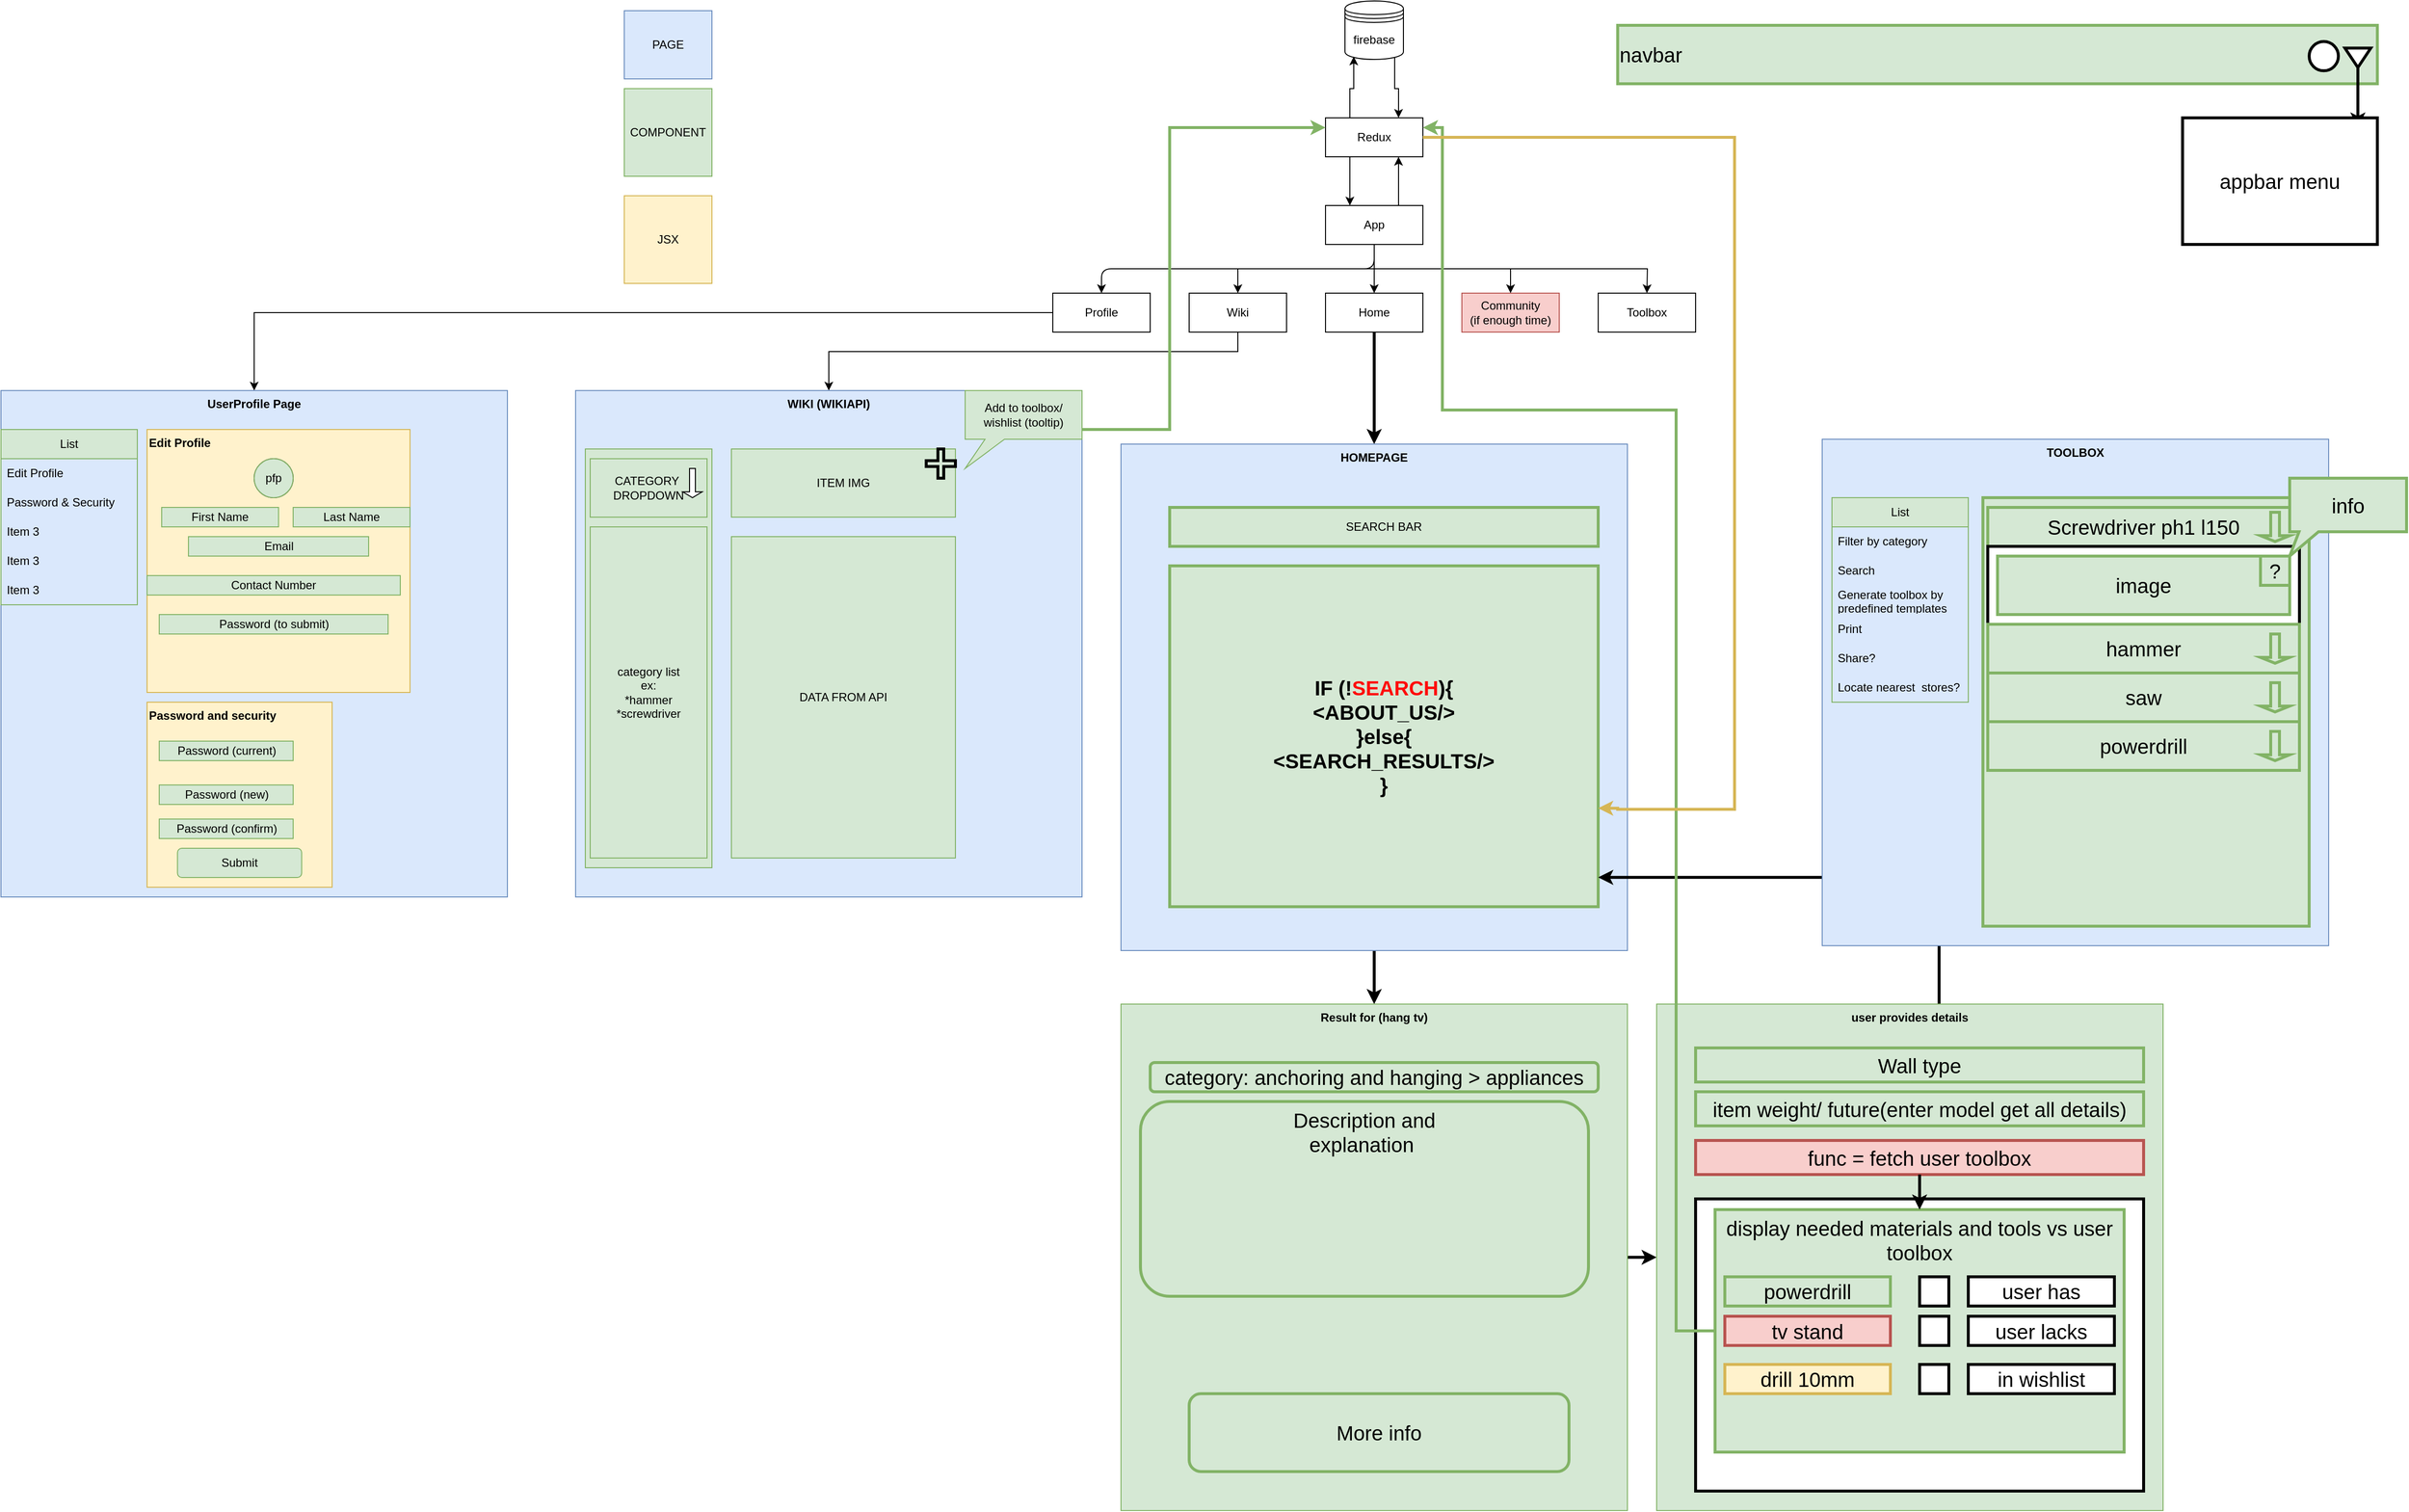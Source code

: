 <mxfile version="20.8.23" type="github">
  <diagram name="Page-1" id="2c0d36ab-eaac-3732-788b-9136903baeff">
    <mxGraphModel dx="8080" dy="4667" grid="1" gridSize="10" guides="1" tooltips="1" connect="1" arrows="1" fold="1" page="1" pageScale="1.5" pageWidth="1654" pageHeight="1169" background="none" math="0" shadow="0">
      <root>
        <mxCell id="0" />
        <mxCell id="1" parent="0" />
        <mxCell id="G5pGbf08PNdvRAmgkb_J-200" style="edgeStyle=orthogonalEdgeStyle;rounded=0;orthogonalLoop=1;jettySize=auto;html=1;exitX=0.85;exitY=0.95;exitDx=0;exitDy=0;exitPerimeter=0;entryX=0.75;entryY=0;entryDx=0;entryDy=0;" edge="1" parent="1" source="G5pGbf08PNdvRAmgkb_J-149" target="G5pGbf08PNdvRAmgkb_J-193">
          <mxGeometry relative="1" as="geometry" />
        </mxCell>
        <mxCell id="G5pGbf08PNdvRAmgkb_J-149" value="firebase" style="shape=datastore;whiteSpace=wrap;html=1;" vertex="1" parent="1">
          <mxGeometry x="1390" y="10" width="60" height="60" as="geometry" />
        </mxCell>
        <mxCell id="G5pGbf08PNdvRAmgkb_J-195" style="edgeStyle=orthogonalEdgeStyle;rounded=0;orthogonalLoop=1;jettySize=auto;html=1;exitX=0.75;exitY=0;exitDx=0;exitDy=0;entryX=0.75;entryY=1;entryDx=0;entryDy=0;" edge="1" parent="1" source="G5pGbf08PNdvRAmgkb_J-182" target="G5pGbf08PNdvRAmgkb_J-193">
          <mxGeometry relative="1" as="geometry" />
        </mxCell>
        <mxCell id="G5pGbf08PNdvRAmgkb_J-182" value="App" style="whiteSpace=wrap;html=1;" vertex="1" parent="1">
          <mxGeometry x="1370" y="220" width="100" height="40" as="geometry" />
        </mxCell>
        <mxCell id="G5pGbf08PNdvRAmgkb_J-202" style="edgeStyle=orthogonalEdgeStyle;rounded=0;orthogonalLoop=1;jettySize=auto;html=1;entryX=0.5;entryY=0;entryDx=0;entryDy=0;" edge="1" parent="1" source="G5pGbf08PNdvRAmgkb_J-183" target="G5pGbf08PNdvRAmgkb_J-201">
          <mxGeometry relative="1" as="geometry" />
        </mxCell>
        <mxCell id="G5pGbf08PNdvRAmgkb_J-183" value="Profile" style="whiteSpace=wrap;html=1;" vertex="1" parent="1">
          <mxGeometry x="1090" y="310" width="100" height="40" as="geometry" />
        </mxCell>
        <mxCell id="G5pGbf08PNdvRAmgkb_J-184" value="" style="edgeStyle=elbowEdgeStyle;elbow=vertical;html=1;rounded=1;curved=0;sourcePerimeterSpacing=0;targetPerimeterSpacing=0;startSize=6;endSize=6;" edge="1" parent="1" source="G5pGbf08PNdvRAmgkb_J-182" target="G5pGbf08PNdvRAmgkb_J-183">
          <mxGeometry relative="1" as="geometry" />
        </mxCell>
        <mxCell id="G5pGbf08PNdvRAmgkb_J-185" style="edgeStyle=orthogonalEdgeStyle;rounded=0;orthogonalLoop=1;jettySize=auto;html=1;exitX=0.5;exitY=1;exitDx=0;exitDy=0;" edge="1" parent="1" source="G5pGbf08PNdvRAmgkb_J-182">
          <mxGeometry relative="1" as="geometry">
            <mxPoint x="1700" y="310" as="targetPoint" />
          </mxGeometry>
        </mxCell>
        <mxCell id="G5pGbf08PNdvRAmgkb_J-243" style="edgeStyle=orthogonalEdgeStyle;rounded=0;orthogonalLoop=1;jettySize=auto;html=1;" edge="1" parent="1" source="G5pGbf08PNdvRAmgkb_J-186" target="G5pGbf08PNdvRAmgkb_J-233">
          <mxGeometry relative="1" as="geometry">
            <Array as="points">
              <mxPoint x="1280" y="370" />
              <mxPoint x="860" y="370" />
            </Array>
          </mxGeometry>
        </mxCell>
        <mxCell id="G5pGbf08PNdvRAmgkb_J-186" value="Wiki" style="whiteSpace=wrap;html=1;" vertex="1" parent="1">
          <mxGeometry x="1230" y="310" width="100" height="40" as="geometry" />
        </mxCell>
        <mxCell id="G5pGbf08PNdvRAmgkb_J-187" style="edgeStyle=orthogonalEdgeStyle;rounded=0;orthogonalLoop=1;jettySize=auto;html=1;entryX=0.5;entryY=0;entryDx=0;entryDy=0;exitX=0.5;exitY=1;exitDx=0;exitDy=0;" edge="1" parent="1" source="G5pGbf08PNdvRAmgkb_J-182" target="G5pGbf08PNdvRAmgkb_J-186">
          <mxGeometry relative="1" as="geometry" />
        </mxCell>
        <mxCell id="G5pGbf08PNdvRAmgkb_J-245" style="edgeStyle=orthogonalEdgeStyle;rounded=0;orthogonalLoop=1;jettySize=auto;html=1;entryX=0.5;entryY=0;entryDx=0;entryDy=0;strokeWidth=3;" edge="1" parent="1" source="G5pGbf08PNdvRAmgkb_J-188" target="G5pGbf08PNdvRAmgkb_J-244">
          <mxGeometry relative="1" as="geometry" />
        </mxCell>
        <mxCell id="G5pGbf08PNdvRAmgkb_J-188" value="Home" style="whiteSpace=wrap;html=1;" vertex="1" parent="1">
          <mxGeometry x="1370" y="310" width="100" height="40" as="geometry" />
        </mxCell>
        <mxCell id="G5pGbf08PNdvRAmgkb_J-189" style="edgeStyle=orthogonalEdgeStyle;rounded=0;orthogonalLoop=1;jettySize=auto;html=1;exitX=0.5;exitY=1;exitDx=0;exitDy=0;" edge="1" parent="1" source="G5pGbf08PNdvRAmgkb_J-182" target="G5pGbf08PNdvRAmgkb_J-188">
          <mxGeometry relative="1" as="geometry" />
        </mxCell>
        <mxCell id="G5pGbf08PNdvRAmgkb_J-190" value="Community&lt;br&gt;(if enough time)" style="whiteSpace=wrap;html=1;fillColor=#f8cecc;strokeColor=#b85450;" vertex="1" parent="1">
          <mxGeometry x="1510" y="310" width="100" height="40" as="geometry" />
        </mxCell>
        <mxCell id="G5pGbf08PNdvRAmgkb_J-191" style="edgeStyle=orthogonalEdgeStyle;rounded=0;orthogonalLoop=1;jettySize=auto;html=1;exitX=0.5;exitY=1;exitDx=0;exitDy=0;" edge="1" parent="1" source="G5pGbf08PNdvRAmgkb_J-182" target="G5pGbf08PNdvRAmgkb_J-190">
          <mxGeometry relative="1" as="geometry" />
        </mxCell>
        <mxCell id="G5pGbf08PNdvRAmgkb_J-196" style="edgeStyle=orthogonalEdgeStyle;rounded=0;orthogonalLoop=1;jettySize=auto;html=1;exitX=0.25;exitY=1;exitDx=0;exitDy=0;entryX=0.25;entryY=0;entryDx=0;entryDy=0;" edge="1" parent="1" source="G5pGbf08PNdvRAmgkb_J-193" target="G5pGbf08PNdvRAmgkb_J-182">
          <mxGeometry relative="1" as="geometry" />
        </mxCell>
        <mxCell id="G5pGbf08PNdvRAmgkb_J-199" style="edgeStyle=orthogonalEdgeStyle;rounded=0;orthogonalLoop=1;jettySize=auto;html=1;exitX=0.25;exitY=0;exitDx=0;exitDy=0;entryX=0.15;entryY=0.95;entryDx=0;entryDy=0;entryPerimeter=0;" edge="1" parent="1" source="G5pGbf08PNdvRAmgkb_J-193" target="G5pGbf08PNdvRAmgkb_J-149">
          <mxGeometry relative="1" as="geometry" />
        </mxCell>
        <mxCell id="G5pGbf08PNdvRAmgkb_J-193" value="Redux" style="whiteSpace=wrap;html=1;" vertex="1" parent="1">
          <mxGeometry x="1370" y="130" width="100" height="40" as="geometry" />
        </mxCell>
        <mxCell id="G5pGbf08PNdvRAmgkb_J-194" value="Toolbox" style="whiteSpace=wrap;html=1;" vertex="1" parent="1">
          <mxGeometry x="1650" y="310" width="100" height="40" as="geometry" />
        </mxCell>
        <mxCell id="G5pGbf08PNdvRAmgkb_J-201" value="&lt;b&gt;UserProfile Page&lt;/b&gt;" style="whiteSpace=wrap;html=1;aspect=fixed;verticalAlign=top;fillColor=#dae8fc;strokeColor=#6c8ebf;" vertex="1" parent="1">
          <mxGeometry x="10" y="410" width="520" height="520" as="geometry" />
        </mxCell>
        <mxCell id="G5pGbf08PNdvRAmgkb_J-204" value="List" style="swimlane;fontStyle=0;childLayout=stackLayout;horizontal=1;startSize=30;horizontalStack=0;resizeParent=1;resizeParentMax=0;resizeLast=0;collapsible=1;marginBottom=0;whiteSpace=wrap;html=1;fillColor=#d5e8d4;strokeColor=#82b366;" vertex="1" parent="1">
          <mxGeometry x="10" y="450" width="140" height="180" as="geometry" />
        </mxCell>
        <mxCell id="G5pGbf08PNdvRAmgkb_J-205" value="Edit Profile" style="text;strokeColor=none;fillColor=none;align=left;verticalAlign=middle;spacingLeft=4;spacingRight=4;overflow=hidden;points=[[0,0.5],[1,0.5]];portConstraint=eastwest;rotatable=0;whiteSpace=wrap;html=1;" vertex="1" parent="G5pGbf08PNdvRAmgkb_J-204">
          <mxGeometry y="30" width="140" height="30" as="geometry" />
        </mxCell>
        <mxCell id="G5pGbf08PNdvRAmgkb_J-206" value="Password &amp;amp; Security" style="text;strokeColor=none;fillColor=none;align=left;verticalAlign=middle;spacingLeft=4;spacingRight=4;overflow=hidden;points=[[0,0.5],[1,0.5]];portConstraint=eastwest;rotatable=0;whiteSpace=wrap;html=1;" vertex="1" parent="G5pGbf08PNdvRAmgkb_J-204">
          <mxGeometry y="60" width="140" height="30" as="geometry" />
        </mxCell>
        <mxCell id="G5pGbf08PNdvRAmgkb_J-207" value="Item 3" style="text;strokeColor=none;fillColor=none;align=left;verticalAlign=middle;spacingLeft=4;spacingRight=4;overflow=hidden;points=[[0,0.5],[1,0.5]];portConstraint=eastwest;rotatable=0;whiteSpace=wrap;html=1;" vertex="1" parent="G5pGbf08PNdvRAmgkb_J-204">
          <mxGeometry y="90" width="140" height="30" as="geometry" />
        </mxCell>
        <mxCell id="G5pGbf08PNdvRAmgkb_J-208" value="Item 3" style="text;strokeColor=none;fillColor=none;align=left;verticalAlign=middle;spacingLeft=4;spacingRight=4;overflow=hidden;points=[[0,0.5],[1,0.5]];portConstraint=eastwest;rotatable=0;whiteSpace=wrap;html=1;" vertex="1" parent="G5pGbf08PNdvRAmgkb_J-204">
          <mxGeometry y="120" width="140" height="30" as="geometry" />
        </mxCell>
        <mxCell id="G5pGbf08PNdvRAmgkb_J-209" value="Item 3" style="text;strokeColor=none;fillColor=none;align=left;verticalAlign=middle;spacingLeft=4;spacingRight=4;overflow=hidden;points=[[0,0.5],[1,0.5]];portConstraint=eastwest;rotatable=0;whiteSpace=wrap;html=1;" vertex="1" parent="G5pGbf08PNdvRAmgkb_J-204">
          <mxGeometry y="150" width="140" height="30" as="geometry" />
        </mxCell>
        <mxCell id="G5pGbf08PNdvRAmgkb_J-210" value="Edit Profile" style="whiteSpace=wrap;html=1;aspect=fixed;verticalAlign=top;align=left;fontStyle=1;fillColor=#fff2cc;strokeColor=#d6b656;" vertex="1" parent="1">
          <mxGeometry x="160" y="450" width="270" height="270" as="geometry" />
        </mxCell>
        <mxCell id="G5pGbf08PNdvRAmgkb_J-212" value="pfp" style="ellipse;whiteSpace=wrap;html=1;aspect=fixed;" vertex="1" parent="1">
          <mxGeometry x="270" y="480" width="40" height="40" as="geometry" />
        </mxCell>
        <mxCell id="G5pGbf08PNdvRAmgkb_J-213" value="First Name" style="rounded=0;whiteSpace=wrap;html=1;" vertex="1" parent="1">
          <mxGeometry x="175" y="530" width="120" height="20" as="geometry" />
        </mxCell>
        <mxCell id="G5pGbf08PNdvRAmgkb_J-214" value="Last Name" style="rounded=0;whiteSpace=wrap;html=1;" vertex="1" parent="1">
          <mxGeometry x="310" y="530" width="120" height="20" as="geometry" />
        </mxCell>
        <mxCell id="G5pGbf08PNdvRAmgkb_J-215" value="Email" style="rounded=0;whiteSpace=wrap;html=1;" vertex="1" parent="1">
          <mxGeometry x="202.5" y="560" width="185" height="20" as="geometry" />
        </mxCell>
        <mxCell id="G5pGbf08PNdvRAmgkb_J-216" value="Contact Number" style="rounded=0;whiteSpace=wrap;html=1;" vertex="1" parent="1">
          <mxGeometry x="160" y="600" width="260" height="20" as="geometry" />
        </mxCell>
        <mxCell id="G5pGbf08PNdvRAmgkb_J-217" value="Password (to submit)" style="rounded=0;whiteSpace=wrap;html=1;" vertex="1" parent="1">
          <mxGeometry x="172.5" y="640" width="235" height="20" as="geometry" />
        </mxCell>
        <mxCell id="G5pGbf08PNdvRAmgkb_J-218" value="Password and security" style="whiteSpace=wrap;html=1;aspect=fixed;verticalAlign=top;align=left;fontStyle=1;fillColor=#fff2cc;strokeColor=#d6b656;" vertex="1" parent="1">
          <mxGeometry x="160" y="730" width="190" height="190" as="geometry" />
        </mxCell>
        <mxCell id="G5pGbf08PNdvRAmgkb_J-219" value="Password (current)" style="rounded=0;whiteSpace=wrap;html=1;" vertex="1" parent="1">
          <mxGeometry x="172.5" y="770" width="137.5" height="20" as="geometry" />
        </mxCell>
        <mxCell id="G5pGbf08PNdvRAmgkb_J-220" value="Password (new)" style="rounded=0;whiteSpace=wrap;html=1;fillColor=#d5e8d4;strokeColor=#82b366;" vertex="1" parent="1">
          <mxGeometry x="172.5" y="815" width="137.5" height="20" as="geometry" />
        </mxCell>
        <mxCell id="G5pGbf08PNdvRAmgkb_J-221" value="Password (confirm)" style="rounded=0;whiteSpace=wrap;html=1;fillColor=#d5e8d4;strokeColor=#82b366;" vertex="1" parent="1">
          <mxGeometry x="172.5" y="850" width="137.5" height="20" as="geometry" />
        </mxCell>
        <mxCell id="G5pGbf08PNdvRAmgkb_J-222" value="Submit" style="rounded=1;whiteSpace=wrap;html=1;fillColor=#d5e8d4;strokeColor=#82b366;" vertex="1" parent="1">
          <mxGeometry x="191.25" y="880" width="127.5" height="30" as="geometry" />
        </mxCell>
        <mxCell id="G5pGbf08PNdvRAmgkb_J-223" value="pfp" style="ellipse;whiteSpace=wrap;html=1;aspect=fixed;fillColor=#d5e8d4;strokeColor=#82b366;" vertex="1" parent="1">
          <mxGeometry x="270" y="480" width="40" height="40" as="geometry" />
        </mxCell>
        <mxCell id="G5pGbf08PNdvRAmgkb_J-224" value="First Name" style="rounded=0;whiteSpace=wrap;html=1;fillColor=#d5e8d4;strokeColor=#82b366;" vertex="1" parent="1">
          <mxGeometry x="175" y="530" width="120" height="20" as="geometry" />
        </mxCell>
        <mxCell id="G5pGbf08PNdvRAmgkb_J-225" value="Last Name" style="rounded=0;whiteSpace=wrap;html=1;fillColor=#d5e8d4;strokeColor=#82b366;" vertex="1" parent="1">
          <mxGeometry x="310" y="530" width="120" height="20" as="geometry" />
        </mxCell>
        <mxCell id="G5pGbf08PNdvRAmgkb_J-226" value="Email" style="rounded=0;whiteSpace=wrap;html=1;fillColor=#d5e8d4;strokeColor=#82b366;" vertex="1" parent="1">
          <mxGeometry x="202.5" y="560" width="185" height="20" as="geometry" />
        </mxCell>
        <mxCell id="G5pGbf08PNdvRAmgkb_J-227" value="Contact Number" style="rounded=0;whiteSpace=wrap;html=1;fillColor=#d5e8d4;strokeColor=#82b366;" vertex="1" parent="1">
          <mxGeometry x="160" y="600" width="260" height="20" as="geometry" />
        </mxCell>
        <mxCell id="G5pGbf08PNdvRAmgkb_J-228" value="Password (to submit)" style="rounded=0;whiteSpace=wrap;html=1;fillColor=#d5e8d4;strokeColor=#82b366;" vertex="1" parent="1">
          <mxGeometry x="172.5" y="640" width="235" height="20" as="geometry" />
        </mxCell>
        <mxCell id="G5pGbf08PNdvRAmgkb_J-229" value="Password (current)" style="rounded=0;whiteSpace=wrap;html=1;fillColor=#d5e8d4;strokeColor=#82b366;" vertex="1" parent="1">
          <mxGeometry x="172.5" y="770" width="137.5" height="20" as="geometry" />
        </mxCell>
        <mxCell id="G5pGbf08PNdvRAmgkb_J-230" value="PAGE" style="rounded=0;whiteSpace=wrap;html=1;fillColor=#dae8fc;strokeColor=#6c8ebf;" vertex="1" parent="1">
          <mxGeometry x="650" y="20" width="90" height="70" as="geometry" />
        </mxCell>
        <mxCell id="G5pGbf08PNdvRAmgkb_J-231" value="COMPONENT" style="rounded=0;whiteSpace=wrap;html=1;fillColor=#d5e8d4;strokeColor=#82b366;" vertex="1" parent="1">
          <mxGeometry x="650" y="100" width="90" height="90" as="geometry" />
        </mxCell>
        <mxCell id="G5pGbf08PNdvRAmgkb_J-232" value="JSX" style="rounded=0;whiteSpace=wrap;html=1;fillColor=#fff2cc;strokeColor=#d6b656;" vertex="1" parent="1">
          <mxGeometry x="650" y="210" width="90" height="90" as="geometry" />
        </mxCell>
        <mxCell id="G5pGbf08PNdvRAmgkb_J-233" value="&lt;b&gt;WIKI (WIKIAPI)&lt;/b&gt;" style="whiteSpace=wrap;html=1;aspect=fixed;verticalAlign=top;fillColor=#dae8fc;strokeColor=#6c8ebf;" vertex="1" parent="1">
          <mxGeometry x="600" y="410" width="520" height="520" as="geometry" />
        </mxCell>
        <mxCell id="G5pGbf08PNdvRAmgkb_J-234" value="" style="rounded=0;whiteSpace=wrap;html=1;fillColor=#d5e8d4;strokeColor=#82b366;" vertex="1" parent="1">
          <mxGeometry x="610" y="470" width="130" height="430" as="geometry" />
        </mxCell>
        <mxCell id="G5pGbf08PNdvRAmgkb_J-235" value="CATEGORY&amp;nbsp;&lt;br&gt;DROPDOWN" style="rounded=0;whiteSpace=wrap;html=1;fillColor=#d5e8d4;strokeColor=#82b366;" vertex="1" parent="1">
          <mxGeometry x="615" y="480" width="120" height="60" as="geometry" />
        </mxCell>
        <mxCell id="G5pGbf08PNdvRAmgkb_J-236" value="" style="shape=singleArrow;direction=south;whiteSpace=wrap;html=1;" vertex="1" parent="1">
          <mxGeometry x="710" y="490" width="20" height="30" as="geometry" />
        </mxCell>
        <mxCell id="G5pGbf08PNdvRAmgkb_J-237" value="category list&lt;br&gt;ex:&lt;br&gt;*hammer&lt;br&gt;*screwdriver" style="rounded=0;whiteSpace=wrap;html=1;fillColor=#d5e8d4;strokeColor=#82b366;" vertex="1" parent="1">
          <mxGeometry x="615" y="550" width="120" height="340" as="geometry" />
        </mxCell>
        <mxCell id="G5pGbf08PNdvRAmgkb_J-238" value="ITEM IMG" style="rounded=0;whiteSpace=wrap;html=1;fillColor=#d5e8d4;strokeColor=#82b366;" vertex="1" parent="1">
          <mxGeometry x="760" y="470" width="230" height="70" as="geometry" />
        </mxCell>
        <mxCell id="G5pGbf08PNdvRAmgkb_J-239" value="" style="shape=cross;whiteSpace=wrap;html=1;fillColor=#d5e8d4;strokeColor=#000000;strokeWidth=3;" vertex="1" parent="1">
          <mxGeometry x="960" y="470" width="30" height="30" as="geometry" />
        </mxCell>
        <mxCell id="G5pGbf08PNdvRAmgkb_J-240" value="DATA FROM API" style="rounded=0;whiteSpace=wrap;html=1;fillColor=#d5e8d4;strokeColor=#82b366;" vertex="1" parent="1">
          <mxGeometry x="760" y="560" width="230" height="330" as="geometry" />
        </mxCell>
        <mxCell id="G5pGbf08PNdvRAmgkb_J-242" style="edgeStyle=orthogonalEdgeStyle;rounded=0;orthogonalLoop=1;jettySize=auto;html=1;fillColor=#d5e8d4;strokeColor=#82b366;strokeWidth=3;" edge="1" parent="1" source="G5pGbf08PNdvRAmgkb_J-241">
          <mxGeometry relative="1" as="geometry">
            <mxPoint x="1370" y="140" as="targetPoint" />
            <Array as="points">
              <mxPoint x="1210" y="450" />
              <mxPoint x="1210" y="140" />
            </Array>
          </mxGeometry>
        </mxCell>
        <mxCell id="G5pGbf08PNdvRAmgkb_J-241" value="Add to toolbox/ wishlist (tooltip)" style="shape=callout;whiteSpace=wrap;html=1;perimeter=calloutPerimeter;position2=0;size=30;position=0.17;fillColor=#d5e8d4;strokeColor=#82b366;" vertex="1" parent="1">
          <mxGeometry x="1000" y="410" width="120" height="80" as="geometry" />
        </mxCell>
        <mxCell id="G5pGbf08PNdvRAmgkb_J-249" style="edgeStyle=orthogonalEdgeStyle;rounded=0;orthogonalLoop=1;jettySize=auto;html=1;entryX=0.5;entryY=0;entryDx=0;entryDy=0;strokeWidth=3;fontSize=21;fontColor=#FF0A0A;" edge="1" parent="1" source="G5pGbf08PNdvRAmgkb_J-244" target="G5pGbf08PNdvRAmgkb_J-248">
          <mxGeometry relative="1" as="geometry" />
        </mxCell>
        <mxCell id="G5pGbf08PNdvRAmgkb_J-244" value="&lt;b&gt;HOMEPAGE&lt;/b&gt;" style="whiteSpace=wrap;html=1;aspect=fixed;verticalAlign=top;fillColor=#dae8fc;strokeColor=#6c8ebf;" vertex="1" parent="1">
          <mxGeometry x="1160" y="465" width="520" height="520" as="geometry" />
        </mxCell>
        <mxCell id="G5pGbf08PNdvRAmgkb_J-246" value="SEARCH BAR" style="rounded=0;whiteSpace=wrap;html=1;strokeColor=#82b366;strokeWidth=3;fillColor=#d5e8d4;" vertex="1" parent="1">
          <mxGeometry x="1210" y="530" width="440" height="40" as="geometry" />
        </mxCell>
        <mxCell id="G5pGbf08PNdvRAmgkb_J-247" value="&lt;b style=&quot;font-size: 21px;&quot;&gt;IF (!&lt;font color=&quot;#ff0a0a&quot;&gt;SEARCH&lt;/font&gt;){&lt;br&gt;&amp;lt;ABOUT_US/&amp;gt;&lt;br&gt;}else{&lt;br&gt;&amp;lt;SEARCH_RESULTS/&amp;gt;&lt;br&gt;}&lt;/b&gt;" style="rounded=0;whiteSpace=wrap;html=1;strokeColor=#82b366;strokeWidth=3;fillColor=#d5e8d4;" vertex="1" parent="1">
          <mxGeometry x="1210" y="590" width="440" height="350" as="geometry" />
        </mxCell>
        <mxCell id="G5pGbf08PNdvRAmgkb_J-268" style="edgeStyle=orthogonalEdgeStyle;rounded=0;orthogonalLoop=1;jettySize=auto;html=1;entryX=0;entryY=0.5;entryDx=0;entryDy=0;strokeWidth=3;fontSize=21;fontColor=#000000;" edge="1" parent="1" source="G5pGbf08PNdvRAmgkb_J-248" target="G5pGbf08PNdvRAmgkb_J-253">
          <mxGeometry relative="1" as="geometry" />
        </mxCell>
        <mxCell id="G5pGbf08PNdvRAmgkb_J-248" value="&lt;b&gt;Result for (hang tv)&lt;/b&gt;" style="whiteSpace=wrap;html=1;aspect=fixed;verticalAlign=top;fillColor=#d5e8d4;strokeColor=#82b366;" vertex="1" parent="1">
          <mxGeometry x="1160" y="1040" width="520" height="520" as="geometry" />
        </mxCell>
        <mxCell id="G5pGbf08PNdvRAmgkb_J-250" value="&lt;font color=&quot;#000000&quot;&gt;category: anchoring and hanging &amp;gt; appliances&lt;/font&gt;" style="rounded=1;whiteSpace=wrap;html=1;strokeColor=#82b366;strokeWidth=3;fontSize=21;fillColor=#d5e8d4;" vertex="1" parent="1">
          <mxGeometry x="1190" y="1100" width="460" height="30" as="geometry" />
        </mxCell>
        <mxCell id="G5pGbf08PNdvRAmgkb_J-251" value="&lt;font color=&quot;#000000&quot;&gt;Description and &lt;br&gt;explanation&amp;nbsp;&lt;/font&gt;" style="rounded=1;whiteSpace=wrap;html=1;strokeColor=#82b366;strokeWidth=3;fontSize=21;verticalAlign=top;fillColor=#d5e8d4;" vertex="1" parent="1">
          <mxGeometry x="1180" y="1140" width="460" height="200" as="geometry" />
        </mxCell>
        <mxCell id="G5pGbf08PNdvRAmgkb_J-252" value="More info" style="rounded=1;whiteSpace=wrap;html=1;strokeColor=#82b366;strokeWidth=3;fontSize=21;fillColor=#d5e8d4;" vertex="1" parent="1">
          <mxGeometry x="1230" y="1440" width="390" height="80" as="geometry" />
        </mxCell>
        <mxCell id="G5pGbf08PNdvRAmgkb_J-269" style="edgeStyle=orthogonalEdgeStyle;rounded=0;orthogonalLoop=1;jettySize=auto;html=1;entryX=1;entryY=0.914;entryDx=0;entryDy=0;entryPerimeter=0;strokeWidth=3;fontSize=21;fontColor=#000000;" edge="1" parent="1" source="G5pGbf08PNdvRAmgkb_J-253" target="G5pGbf08PNdvRAmgkb_J-247">
          <mxGeometry relative="1" as="geometry">
            <Array as="points">
              <mxPoint x="2000" y="910" />
            </Array>
          </mxGeometry>
        </mxCell>
        <mxCell id="G5pGbf08PNdvRAmgkb_J-253" value="&lt;b&gt;user provides details&lt;/b&gt;" style="whiteSpace=wrap;html=1;aspect=fixed;verticalAlign=top;fillColor=#d5e8d4;strokeColor=#82b366;" vertex="1" parent="1">
          <mxGeometry x="1710" y="1040" width="520" height="520" as="geometry" />
        </mxCell>
        <mxCell id="G5pGbf08PNdvRAmgkb_J-254" value="Wall type" style="rounded=0;whiteSpace=wrap;html=1;strokeColor=#82b366;strokeWidth=3;fontSize=21;fillColor=#d5e8d4;" vertex="1" parent="1">
          <mxGeometry x="1750" y="1085" width="460" height="35" as="geometry" />
        </mxCell>
        <mxCell id="G5pGbf08PNdvRAmgkb_J-255" value="item weight/ future(enter model get all details)" style="rounded=0;whiteSpace=wrap;html=1;strokeColor=#82b366;strokeWidth=3;fontSize=21;fillColor=#d5e8d4;" vertex="1" parent="1">
          <mxGeometry x="1750" y="1130" width="460" height="35" as="geometry" />
        </mxCell>
        <mxCell id="G5pGbf08PNdvRAmgkb_J-256" value="func = fetch user toolbox" style="rounded=0;whiteSpace=wrap;html=1;strokeColor=#b85450;strokeWidth=3;fontSize=21;fillColor=#f8cecc;" vertex="1" parent="1">
          <mxGeometry x="1750" y="1180" width="460" height="35" as="geometry" />
        </mxCell>
        <mxCell id="G5pGbf08PNdvRAmgkb_J-257" value="" style="rounded=0;whiteSpace=wrap;html=1;strokeColor=#000000;strokeWidth=3;fontSize=21;fontColor=#000000;" vertex="1" parent="1">
          <mxGeometry x="1750" y="1240" width="460" height="300" as="geometry" />
        </mxCell>
        <mxCell id="G5pGbf08PNdvRAmgkb_J-267" style="edgeStyle=orthogonalEdgeStyle;rounded=0;orthogonalLoop=1;jettySize=auto;html=1;exitX=1;exitY=0.5;exitDx=0;exitDy=0;entryX=1;entryY=0.25;entryDx=0;entryDy=0;strokeWidth=3;fontSize=21;fontColor=#000000;fillColor=#d5e8d4;strokeColor=#82b366;" edge="1" parent="1" source="G5pGbf08PNdvRAmgkb_J-258" target="G5pGbf08PNdvRAmgkb_J-193">
          <mxGeometry relative="1" as="geometry">
            <Array as="points">
              <mxPoint x="1730" y="1375" />
              <mxPoint x="1730" y="430" />
              <mxPoint x="1490" y="430" />
              <mxPoint x="1490" y="140" />
            </Array>
          </mxGeometry>
        </mxCell>
        <mxCell id="G5pGbf08PNdvRAmgkb_J-258" value="display needed materials and tools vs user toolbox" style="rounded=0;whiteSpace=wrap;html=1;strokeColor=#82b366;strokeWidth=3;fontSize=21;verticalAlign=top;fillColor=#d5e8d4;" vertex="1" parent="1">
          <mxGeometry x="1770" y="1251" width="420" height="249" as="geometry" />
        </mxCell>
        <mxCell id="G5pGbf08PNdvRAmgkb_J-259" value="powerdrill" style="rounded=0;whiteSpace=wrap;html=1;strokeColor=#82b366;strokeWidth=3;fontSize=21;fillColor=#d5e8d4;" vertex="1" parent="1">
          <mxGeometry x="1780" y="1320" width="170" height="30" as="geometry" />
        </mxCell>
        <mxCell id="G5pGbf08PNdvRAmgkb_J-260" value="tv stand" style="rounded=0;whiteSpace=wrap;html=1;strokeColor=#b85450;strokeWidth=3;fontSize=21;fillColor=#f8cecc;" vertex="1" parent="1">
          <mxGeometry x="1780" y="1360.5" width="170" height="30" as="geometry" />
        </mxCell>
        <mxCell id="G5pGbf08PNdvRAmgkb_J-261" value="drill 10mm" style="rounded=0;whiteSpace=wrap;html=1;strokeColor=#d6b656;strokeWidth=3;fontSize=21;fillColor=#fff2cc;" vertex="1" parent="1">
          <mxGeometry x="1780" y="1410" width="170" height="30" as="geometry" />
        </mxCell>
        <mxCell id="G5pGbf08PNdvRAmgkb_J-262" value="" style="whiteSpace=wrap;html=1;aspect=fixed;strokeColor=#000000;strokeWidth=3;fontSize=21;fontColor=#000000;" vertex="1" parent="1">
          <mxGeometry x="1980" y="1320" width="30" height="30" as="geometry" />
        </mxCell>
        <mxCell id="G5pGbf08PNdvRAmgkb_J-263" value="" style="whiteSpace=wrap;html=1;aspect=fixed;strokeColor=#000000;strokeWidth=3;fontSize=21;fontColor=#000000;" vertex="1" parent="1">
          <mxGeometry x="1980" y="1360.5" width="30" height="30" as="geometry" />
        </mxCell>
        <mxCell id="G5pGbf08PNdvRAmgkb_J-264" value="" style="whiteSpace=wrap;html=1;aspect=fixed;strokeColor=#000000;strokeWidth=3;fontSize=21;fontColor=#000000;" vertex="1" parent="1">
          <mxGeometry x="1980" y="1410" width="30" height="30" as="geometry" />
        </mxCell>
        <mxCell id="G5pGbf08PNdvRAmgkb_J-266" style="edgeStyle=orthogonalEdgeStyle;rounded=0;orthogonalLoop=1;jettySize=auto;html=1;exitX=0.5;exitY=1;exitDx=0;exitDy=0;entryX=0.5;entryY=0;entryDx=0;entryDy=0;strokeWidth=3;fontSize=21;fontColor=#000000;" edge="1" parent="1" source="G5pGbf08PNdvRAmgkb_J-256" target="G5pGbf08PNdvRAmgkb_J-258">
          <mxGeometry relative="1" as="geometry" />
        </mxCell>
        <mxCell id="G5pGbf08PNdvRAmgkb_J-271" style="edgeStyle=orthogonalEdgeStyle;rounded=0;orthogonalLoop=1;jettySize=auto;html=1;strokeWidth=3;fontSize=21;fontColor=#000000;entryX=1;entryY=0.711;entryDx=0;entryDy=0;entryPerimeter=0;fillColor=#fff2cc;strokeColor=#d6b656;" edge="1" parent="1" source="G5pGbf08PNdvRAmgkb_J-193" target="G5pGbf08PNdvRAmgkb_J-247">
          <mxGeometry relative="1" as="geometry">
            <mxPoint x="1710" y="840" as="targetPoint" />
            <Array as="points">
              <mxPoint x="1790" y="150" />
              <mxPoint x="1790" y="840" />
              <mxPoint x="1670" y="840" />
              <mxPoint x="1670" y="839" />
            </Array>
          </mxGeometry>
        </mxCell>
        <mxCell id="G5pGbf08PNdvRAmgkb_J-273" value="&lt;b&gt;TOOLBOX&lt;br&gt;&lt;/b&gt;" style="whiteSpace=wrap;html=1;aspect=fixed;verticalAlign=top;fillColor=#dae8fc;strokeColor=#6c8ebf;" vertex="1" parent="1">
          <mxGeometry x="1880" y="460" width="520" height="520" as="geometry" />
        </mxCell>
        <mxCell id="G5pGbf08PNdvRAmgkb_J-274" value="List" style="swimlane;fontStyle=0;childLayout=stackLayout;horizontal=1;startSize=30;horizontalStack=0;resizeParent=1;resizeParentMax=0;resizeLast=0;collapsible=1;marginBottom=0;whiteSpace=wrap;html=1;fillColor=#d5e8d4;strokeColor=#82b366;" vertex="1" parent="1">
          <mxGeometry x="1890" y="520" width="140" height="210" as="geometry" />
        </mxCell>
        <mxCell id="G5pGbf08PNdvRAmgkb_J-275" value="Filter by category" style="text;strokeColor=none;fillColor=none;align=left;verticalAlign=middle;spacingLeft=4;spacingRight=4;overflow=hidden;points=[[0,0.5],[1,0.5]];portConstraint=eastwest;rotatable=0;whiteSpace=wrap;html=1;" vertex="1" parent="G5pGbf08PNdvRAmgkb_J-274">
          <mxGeometry y="30" width="140" height="30" as="geometry" />
        </mxCell>
        <mxCell id="G5pGbf08PNdvRAmgkb_J-276" value="Search" style="text;strokeColor=none;fillColor=none;align=left;verticalAlign=middle;spacingLeft=4;spacingRight=4;overflow=hidden;points=[[0,0.5],[1,0.5]];portConstraint=eastwest;rotatable=0;whiteSpace=wrap;html=1;" vertex="1" parent="G5pGbf08PNdvRAmgkb_J-274">
          <mxGeometry y="60" width="140" height="30" as="geometry" />
        </mxCell>
        <mxCell id="G5pGbf08PNdvRAmgkb_J-277" value="Generate toolbox by&amp;nbsp; predefined templates" style="text;strokeColor=none;fillColor=none;align=left;verticalAlign=middle;spacingLeft=4;spacingRight=4;overflow=hidden;points=[[0,0.5],[1,0.5]];portConstraint=eastwest;rotatable=0;whiteSpace=wrap;html=1;" vertex="1" parent="G5pGbf08PNdvRAmgkb_J-274">
          <mxGeometry y="90" width="140" height="30" as="geometry" />
        </mxCell>
        <mxCell id="G5pGbf08PNdvRAmgkb_J-278" value="Print" style="text;strokeColor=none;fillColor=none;align=left;verticalAlign=middle;spacingLeft=4;spacingRight=4;overflow=hidden;points=[[0,0.5],[1,0.5]];portConstraint=eastwest;rotatable=0;whiteSpace=wrap;html=1;" vertex="1" parent="G5pGbf08PNdvRAmgkb_J-274">
          <mxGeometry y="120" width="140" height="30" as="geometry" />
        </mxCell>
        <mxCell id="G5pGbf08PNdvRAmgkb_J-279" value="Share?" style="text;strokeColor=none;fillColor=none;align=left;verticalAlign=middle;spacingLeft=4;spacingRight=4;overflow=hidden;points=[[0,0.5],[1,0.5]];portConstraint=eastwest;rotatable=0;whiteSpace=wrap;html=1;" vertex="1" parent="G5pGbf08PNdvRAmgkb_J-274">
          <mxGeometry y="150" width="140" height="30" as="geometry" />
        </mxCell>
        <mxCell id="G5pGbf08PNdvRAmgkb_J-283" value="Locate nearest&amp;nbsp; stores?" style="text;strokeColor=none;fillColor=none;align=left;verticalAlign=middle;spacingLeft=4;spacingRight=4;overflow=hidden;points=[[0,0.5],[1,0.5]];portConstraint=eastwest;rotatable=0;whiteSpace=wrap;html=1;" vertex="1" parent="G5pGbf08PNdvRAmgkb_J-274">
          <mxGeometry y="180" width="140" height="30" as="geometry" />
        </mxCell>
        <mxCell id="G5pGbf08PNdvRAmgkb_J-280" value="user has" style="rounded=0;whiteSpace=wrap;html=1;strokeColor=#000000;strokeWidth=3;fontSize=21;fontColor=#000000;" vertex="1" parent="1">
          <mxGeometry x="2030" y="1320" width="150" height="30" as="geometry" />
        </mxCell>
        <mxCell id="G5pGbf08PNdvRAmgkb_J-281" value="user lacks" style="rounded=0;whiteSpace=wrap;html=1;strokeColor=#000000;strokeWidth=3;fontSize=21;fontColor=#000000;" vertex="1" parent="1">
          <mxGeometry x="2030" y="1360.5" width="150" height="30" as="geometry" />
        </mxCell>
        <mxCell id="G5pGbf08PNdvRAmgkb_J-282" value="in wishlist" style="rounded=0;whiteSpace=wrap;html=1;strokeColor=#000000;strokeWidth=3;fontSize=21;fontColor=#000000;" vertex="1" parent="1">
          <mxGeometry x="2030" y="1410" width="150" height="30" as="geometry" />
        </mxCell>
        <mxCell id="G5pGbf08PNdvRAmgkb_J-284" value="" style="rounded=0;whiteSpace=wrap;html=1;strokeColor=#82b366;strokeWidth=3;fontSize=21;fillColor=#d5e8d4;" vertex="1" parent="1">
          <mxGeometry x="2045" y="520" width="335" height="440" as="geometry" />
        </mxCell>
        <mxCell id="G5pGbf08PNdvRAmgkb_J-285" value="Screwdriver ph1 l150" style="rounded=0;whiteSpace=wrap;html=1;strokeColor=#82b366;strokeWidth=3;fontSize=21;fillColor=#d5e8d4;" vertex="1" parent="1">
          <mxGeometry x="2050" y="530" width="320" height="40" as="geometry" />
        </mxCell>
        <mxCell id="G5pGbf08PNdvRAmgkb_J-286" value="" style="shape=singleArrow;direction=south;whiteSpace=wrap;html=1;strokeColor=#82b366;strokeWidth=3;fontSize=21;fillColor=#d5e8d4;" vertex="1" parent="1">
          <mxGeometry x="2330" y="535" width="30" height="30" as="geometry" />
        </mxCell>
        <mxCell id="G5pGbf08PNdvRAmgkb_J-287" value="" style="rounded=0;whiteSpace=wrap;html=1;strokeColor=#000000;strokeWidth=3;fontSize=21;fontColor=#000000;" vertex="1" parent="1">
          <mxGeometry x="2050" y="570" width="320" height="80" as="geometry" />
        </mxCell>
        <mxCell id="G5pGbf08PNdvRAmgkb_J-288" value="image" style="rounded=0;whiteSpace=wrap;html=1;strokeColor=#82b366;strokeWidth=3;fontSize=21;fillColor=#d5e8d4;" vertex="1" parent="1">
          <mxGeometry x="2060" y="580" width="300" height="60" as="geometry" />
        </mxCell>
        <mxCell id="G5pGbf08PNdvRAmgkb_J-289" value="info" style="shape=callout;whiteSpace=wrap;html=1;perimeter=calloutPerimeter;strokeColor=#82b366;strokeWidth=3;fontSize=21;position2=0;size=25;position=0.08;fillColor=#d5e8d4;" vertex="1" parent="1">
          <mxGeometry x="2360" y="500" width="120" height="80" as="geometry" />
        </mxCell>
        <mxCell id="G5pGbf08PNdvRAmgkb_J-290" value="?" style="whiteSpace=wrap;html=1;aspect=fixed;strokeColor=#82b366;strokeWidth=3;fontSize=21;fillColor=#d5e8d4;" vertex="1" parent="1">
          <mxGeometry x="2330" y="580" width="30" height="30" as="geometry" />
        </mxCell>
        <mxCell id="G5pGbf08PNdvRAmgkb_J-291" value="hammer" style="rounded=0;whiteSpace=wrap;html=1;strokeColor=#82b366;strokeWidth=3;fontSize=21;fillColor=#d5e8d4;" vertex="1" parent="1">
          <mxGeometry x="2050" y="650" width="320" height="50" as="geometry" />
        </mxCell>
        <mxCell id="G5pGbf08PNdvRAmgkb_J-292" value="saw" style="rounded=0;whiteSpace=wrap;html=1;strokeColor=#82b366;strokeWidth=3;fontSize=21;fillColor=#d5e8d4;" vertex="1" parent="1">
          <mxGeometry x="2050" y="700" width="320" height="50" as="geometry" />
        </mxCell>
        <mxCell id="G5pGbf08PNdvRAmgkb_J-293" value="powerdrill" style="rounded=0;whiteSpace=wrap;html=1;strokeColor=#82b366;strokeWidth=3;fontSize=21;fillColor=#d5e8d4;" vertex="1" parent="1">
          <mxGeometry x="2050" y="750" width="320" height="50" as="geometry" />
        </mxCell>
        <mxCell id="G5pGbf08PNdvRAmgkb_J-294" value="" style="shape=singleArrow;direction=south;whiteSpace=wrap;html=1;strokeColor=#82b366;strokeWidth=3;fontSize=21;fillColor=#d5e8d4;" vertex="1" parent="1">
          <mxGeometry x="2330" y="660" width="30" height="30" as="geometry" />
        </mxCell>
        <mxCell id="G5pGbf08PNdvRAmgkb_J-295" value="" style="shape=singleArrow;direction=south;whiteSpace=wrap;html=1;strokeColor=#82b366;strokeWidth=3;fontSize=21;fillColor=#d5e8d4;" vertex="1" parent="1">
          <mxGeometry x="2330" y="710" width="30" height="30" as="geometry" />
        </mxCell>
        <mxCell id="G5pGbf08PNdvRAmgkb_J-296" value="" style="shape=singleArrow;direction=south;whiteSpace=wrap;html=1;strokeColor=#82b366;strokeWidth=3;fontSize=21;fillColor=#d5e8d4;" vertex="1" parent="1">
          <mxGeometry x="2330" y="760" width="30" height="30" as="geometry" />
        </mxCell>
        <mxCell id="G5pGbf08PNdvRAmgkb_J-298" value="navbar" style="rounded=0;whiteSpace=wrap;html=1;strokeColor=#82b366;strokeWidth=3;fontSize=21;align=left;fillColor=#d5e8d4;" vertex="1" parent="1">
          <mxGeometry x="1670" y="35" width="780" height="60" as="geometry" />
        </mxCell>
        <mxCell id="G5pGbf08PNdvRAmgkb_J-300" value="" style="ellipse;whiteSpace=wrap;html=1;aspect=fixed;strokeColor=#000000;strokeWidth=3;fontSize=21;fontColor=#000000;" vertex="1" parent="1">
          <mxGeometry x="2380" y="51.67" width="30" height="30" as="geometry" />
        </mxCell>
        <mxCell id="G5pGbf08PNdvRAmgkb_J-304" style="edgeStyle=orthogonalEdgeStyle;rounded=0;orthogonalLoop=1;jettySize=auto;html=1;entryX=0.9;entryY=0.077;entryDx=0;entryDy=0;entryPerimeter=0;strokeWidth=3;fontSize=12;fontColor=#000000;" edge="1" parent="1" source="G5pGbf08PNdvRAmgkb_J-301" target="G5pGbf08PNdvRAmgkb_J-303">
          <mxGeometry relative="1" as="geometry" />
        </mxCell>
        <mxCell id="G5pGbf08PNdvRAmgkb_J-301" value="" style="triangle;whiteSpace=wrap;html=1;strokeColor=#000000;strokeWidth=3;fontSize=21;fontColor=#000000;rotation=90;" vertex="1" parent="1">
          <mxGeometry x="2420" y="55" width="20" height="26.67" as="geometry" />
        </mxCell>
        <mxCell id="G5pGbf08PNdvRAmgkb_J-303" value="appbar menu" style="shape=callout;whiteSpace=wrap;html=1;perimeter=calloutPerimeter;strokeColor=#000000;strokeWidth=3;fontSize=21;fontColor=#000000;rotation=0;position2=0;size=0;position=0.6;base=20;" vertex="1" parent="1">
          <mxGeometry x="2250" y="130" width="200" height="130" as="geometry" />
        </mxCell>
      </root>
    </mxGraphModel>
  </diagram>
</mxfile>
